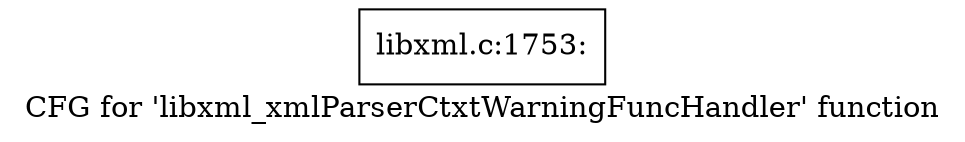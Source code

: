 digraph "CFG for 'libxml_xmlParserCtxtWarningFuncHandler' function" {
	label="CFG for 'libxml_xmlParserCtxtWarningFuncHandler' function";

	Node0x567a250 [shape=record,label="{libxml.c:1753:}"];
}

